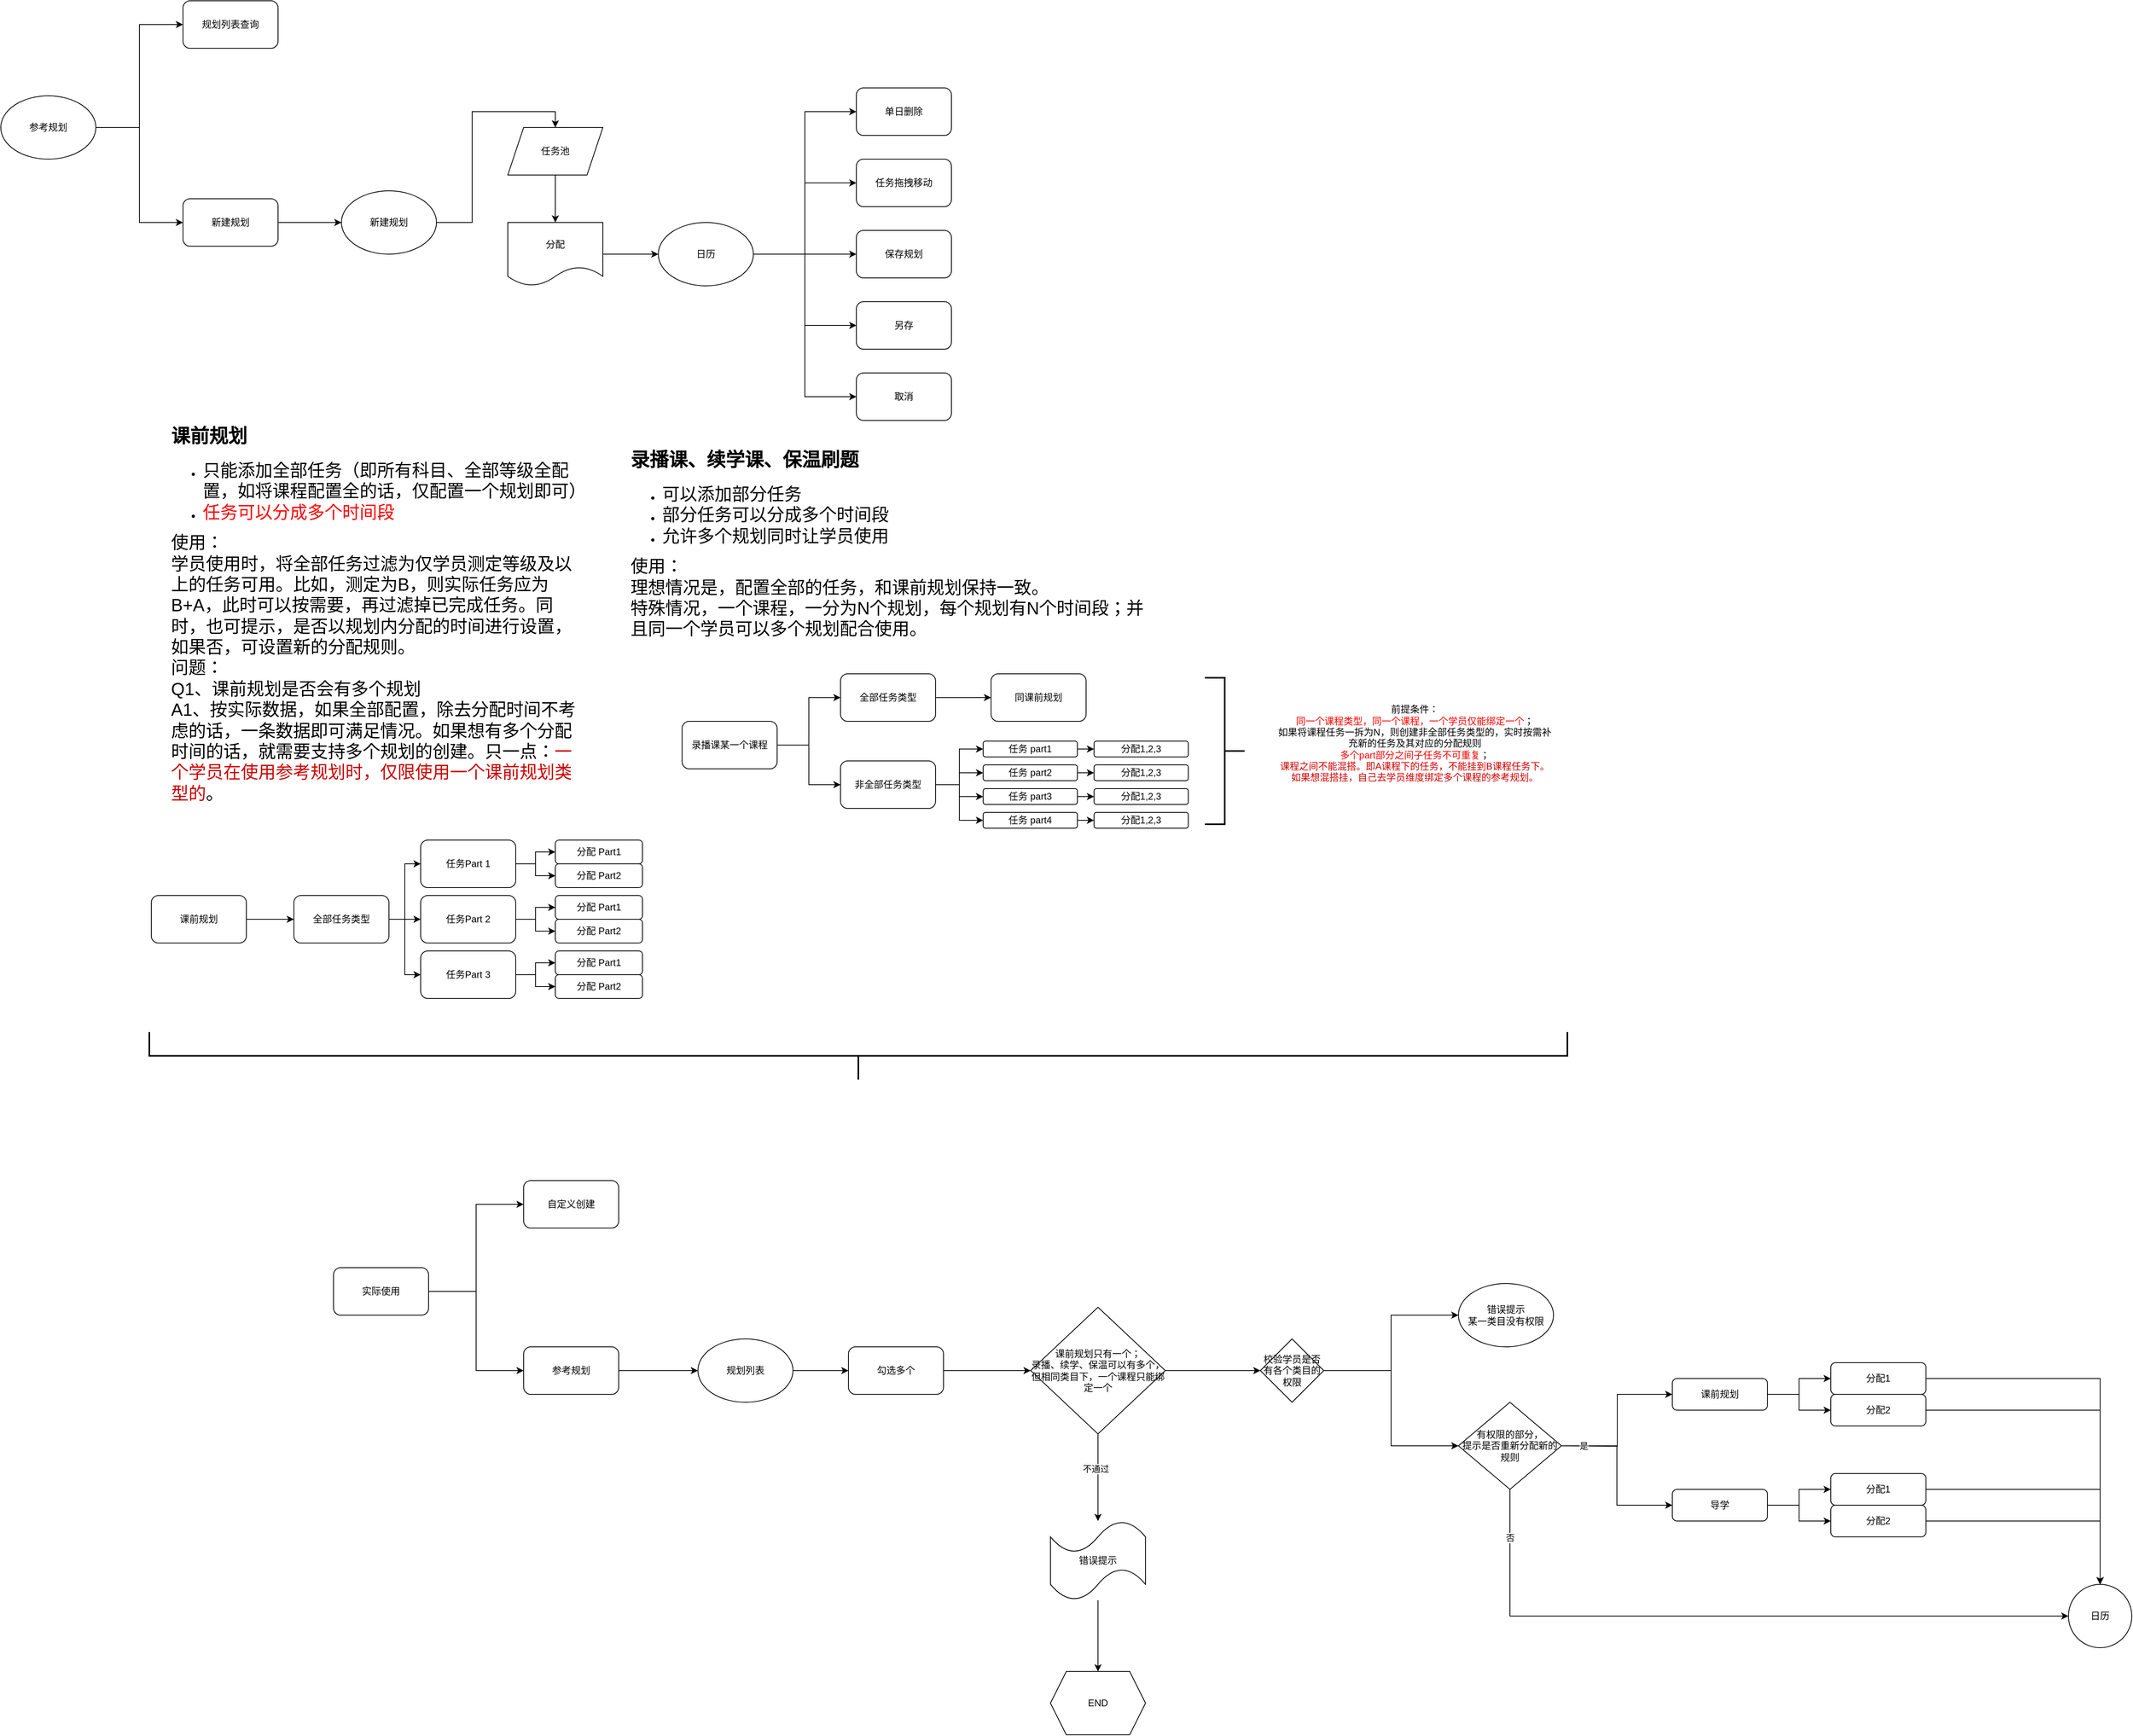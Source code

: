 <mxfile version="24.0.2" type="github">
  <diagram name="第 1 页" id="9BZdloZdPXbtKQPZ9AlU">
    <mxGraphModel dx="2193" dy="691" grid="1" gridSize="10" guides="1" tooltips="1" connect="1" arrows="1" fold="1" page="1" pageScale="1" pageWidth="827" pageHeight="1169" math="0" shadow="0">
      <root>
        <mxCell id="0" />
        <mxCell id="1" parent="0" />
        <mxCell id="iIJYMMnLSl6CzRDzTWIC-24" style="edgeStyle=orthogonalEdgeStyle;rounded=0;orthogonalLoop=1;jettySize=auto;html=1;exitX=1;exitY=0.5;exitDx=0;exitDy=0;entryX=0;entryY=0.5;entryDx=0;entryDy=0;" edge="1" parent="1" source="iIJYMMnLSl6CzRDzTWIC-2" target="iIJYMMnLSl6CzRDzTWIC-3">
          <mxGeometry relative="1" as="geometry" />
        </mxCell>
        <mxCell id="iIJYMMnLSl6CzRDzTWIC-25" style="edgeStyle=orthogonalEdgeStyle;rounded=0;orthogonalLoop=1;jettySize=auto;html=1;exitX=1;exitY=0.5;exitDx=0;exitDy=0;entryX=0;entryY=0.5;entryDx=0;entryDy=0;" edge="1" parent="1" source="iIJYMMnLSl6CzRDzTWIC-2" target="iIJYMMnLSl6CzRDzTWIC-4">
          <mxGeometry relative="1" as="geometry" />
        </mxCell>
        <mxCell id="iIJYMMnLSl6CzRDzTWIC-2" value="参考规划" style="ellipse;whiteSpace=wrap;html=1;" vertex="1" parent="1">
          <mxGeometry x="-100" y="530" width="120" height="80" as="geometry" />
        </mxCell>
        <mxCell id="iIJYMMnLSl6CzRDzTWIC-3" value="规划列表查询" style="rounded=1;whiteSpace=wrap;html=1;" vertex="1" parent="1">
          <mxGeometry x="130" y="410" width="120" height="60" as="geometry" />
        </mxCell>
        <mxCell id="iIJYMMnLSl6CzRDzTWIC-6" style="edgeStyle=orthogonalEdgeStyle;rounded=0;orthogonalLoop=1;jettySize=auto;html=1;exitX=1;exitY=0.5;exitDx=0;exitDy=0;" edge="1" parent="1" source="iIJYMMnLSl6CzRDzTWIC-4" target="iIJYMMnLSl6CzRDzTWIC-5">
          <mxGeometry relative="1" as="geometry" />
        </mxCell>
        <mxCell id="iIJYMMnLSl6CzRDzTWIC-4" value="新建规划" style="rounded=1;whiteSpace=wrap;html=1;" vertex="1" parent="1">
          <mxGeometry x="130" y="660" width="120" height="60" as="geometry" />
        </mxCell>
        <mxCell id="iIJYMMnLSl6CzRDzTWIC-10" style="edgeStyle=orthogonalEdgeStyle;rounded=0;orthogonalLoop=1;jettySize=auto;html=1;exitX=1;exitY=0.5;exitDx=0;exitDy=0;entryX=0.5;entryY=0;entryDx=0;entryDy=0;" edge="1" parent="1" source="iIJYMMnLSl6CzRDzTWIC-5" target="iIJYMMnLSl6CzRDzTWIC-8">
          <mxGeometry relative="1" as="geometry" />
        </mxCell>
        <mxCell id="iIJYMMnLSl6CzRDzTWIC-5" value="新建规划" style="ellipse;whiteSpace=wrap;html=1;" vertex="1" parent="1">
          <mxGeometry x="330" y="650" width="120" height="80" as="geometry" />
        </mxCell>
        <mxCell id="iIJYMMnLSl6CzRDzTWIC-11" style="edgeStyle=orthogonalEdgeStyle;rounded=0;orthogonalLoop=1;jettySize=auto;html=1;exitX=0.5;exitY=1;exitDx=0;exitDy=0;entryX=0.5;entryY=0;entryDx=0;entryDy=0;" edge="1" parent="1" source="iIJYMMnLSl6CzRDzTWIC-8" target="iIJYMMnLSl6CzRDzTWIC-9">
          <mxGeometry relative="1" as="geometry" />
        </mxCell>
        <mxCell id="iIJYMMnLSl6CzRDzTWIC-8" value="任务池" style="shape=parallelogram;perimeter=parallelogramPerimeter;whiteSpace=wrap;html=1;fixedSize=1;" vertex="1" parent="1">
          <mxGeometry x="540" y="570" width="120" height="60" as="geometry" />
        </mxCell>
        <mxCell id="iIJYMMnLSl6CzRDzTWIC-13" style="edgeStyle=orthogonalEdgeStyle;rounded=0;orthogonalLoop=1;jettySize=auto;html=1;exitX=1;exitY=0.5;exitDx=0;exitDy=0;entryX=0;entryY=0.5;entryDx=0;entryDy=0;" edge="1" parent="1" source="iIJYMMnLSl6CzRDzTWIC-9" target="iIJYMMnLSl6CzRDzTWIC-12">
          <mxGeometry relative="1" as="geometry" />
        </mxCell>
        <mxCell id="iIJYMMnLSl6CzRDzTWIC-9" value="分配" style="shape=document;whiteSpace=wrap;html=1;boundedLbl=1;" vertex="1" parent="1">
          <mxGeometry x="540" y="690" width="120" height="80" as="geometry" />
        </mxCell>
        <mxCell id="iIJYMMnLSl6CzRDzTWIC-16" style="edgeStyle=orthogonalEdgeStyle;rounded=0;orthogonalLoop=1;jettySize=auto;html=1;exitX=1;exitY=0.5;exitDx=0;exitDy=0;entryX=0;entryY=0.5;entryDx=0;entryDy=0;" edge="1" parent="1" source="iIJYMMnLSl6CzRDzTWIC-12" target="iIJYMMnLSl6CzRDzTWIC-14">
          <mxGeometry relative="1" as="geometry" />
        </mxCell>
        <mxCell id="iIJYMMnLSl6CzRDzTWIC-17" style="edgeStyle=orthogonalEdgeStyle;rounded=0;orthogonalLoop=1;jettySize=auto;html=1;exitX=1;exitY=0.5;exitDx=0;exitDy=0;entryX=0;entryY=0.5;entryDx=0;entryDy=0;" edge="1" parent="1" source="iIJYMMnLSl6CzRDzTWIC-12" target="iIJYMMnLSl6CzRDzTWIC-15">
          <mxGeometry relative="1" as="geometry" />
        </mxCell>
        <mxCell id="iIJYMMnLSl6CzRDzTWIC-21" style="edgeStyle=orthogonalEdgeStyle;rounded=0;orthogonalLoop=1;jettySize=auto;html=1;exitX=1;exitY=0.5;exitDx=0;exitDy=0;entryX=0;entryY=0.5;entryDx=0;entryDy=0;" edge="1" parent="1" source="iIJYMMnLSl6CzRDzTWIC-12" target="iIJYMMnLSl6CzRDzTWIC-18">
          <mxGeometry relative="1" as="geometry" />
        </mxCell>
        <mxCell id="iIJYMMnLSl6CzRDzTWIC-22" style="edgeStyle=orthogonalEdgeStyle;rounded=0;orthogonalLoop=1;jettySize=auto;html=1;exitX=1;exitY=0.5;exitDx=0;exitDy=0;entryX=0;entryY=0.5;entryDx=0;entryDy=0;" edge="1" parent="1" source="iIJYMMnLSl6CzRDzTWIC-12" target="iIJYMMnLSl6CzRDzTWIC-19">
          <mxGeometry relative="1" as="geometry" />
        </mxCell>
        <mxCell id="iIJYMMnLSl6CzRDzTWIC-23" style="edgeStyle=orthogonalEdgeStyle;rounded=0;orthogonalLoop=1;jettySize=auto;html=1;exitX=1;exitY=0.5;exitDx=0;exitDy=0;entryX=0;entryY=0.5;entryDx=0;entryDy=0;" edge="1" parent="1" source="iIJYMMnLSl6CzRDzTWIC-12" target="iIJYMMnLSl6CzRDzTWIC-20">
          <mxGeometry relative="1" as="geometry" />
        </mxCell>
        <mxCell id="iIJYMMnLSl6CzRDzTWIC-12" value="日历" style="ellipse;whiteSpace=wrap;html=1;" vertex="1" parent="1">
          <mxGeometry x="730" y="690" width="120" height="80" as="geometry" />
        </mxCell>
        <mxCell id="iIJYMMnLSl6CzRDzTWIC-14" value="单日删除" style="rounded=1;whiteSpace=wrap;html=1;" vertex="1" parent="1">
          <mxGeometry x="980" y="520" width="120" height="60" as="geometry" />
        </mxCell>
        <mxCell id="iIJYMMnLSl6CzRDzTWIC-15" value="任务拖拽移动" style="rounded=1;whiteSpace=wrap;html=1;" vertex="1" parent="1">
          <mxGeometry x="980" y="610" width="120" height="60" as="geometry" />
        </mxCell>
        <mxCell id="iIJYMMnLSl6CzRDzTWIC-18" value="保存规划" style="rounded=1;whiteSpace=wrap;html=1;" vertex="1" parent="1">
          <mxGeometry x="980" y="700" width="120" height="60" as="geometry" />
        </mxCell>
        <mxCell id="iIJYMMnLSl6CzRDzTWIC-19" value="另存" style="rounded=1;whiteSpace=wrap;html=1;" vertex="1" parent="1">
          <mxGeometry x="980" y="790" width="120" height="60" as="geometry" />
        </mxCell>
        <mxCell id="iIJYMMnLSl6CzRDzTWIC-20" value="取消" style="rounded=1;whiteSpace=wrap;html=1;" vertex="1" parent="1">
          <mxGeometry x="980" y="880" width="120" height="60" as="geometry" />
        </mxCell>
        <mxCell id="iIJYMMnLSl6CzRDzTWIC-28" value="&lt;h1&gt;课前规划&lt;/h1&gt;&lt;ul&gt;&lt;li&gt;&lt;span style=&quot;font-size: 22px; background-color: initial;&quot;&gt;只能添加全部任务（即所有科目、全部等级全配置，如将课程配置全的话，仅配置一个规划即可）&lt;/span&gt;&lt;/li&gt;&lt;li&gt;&lt;span style=&quot;font-size: 22px; background-color: initial;&quot;&gt;&lt;font color=&quot;#ff0000&quot;&gt;任务可以分成多个时间段&lt;/font&gt;&lt;/span&gt;&lt;/li&gt;&lt;/ul&gt;&lt;div&gt;&lt;span style=&quot;font-size: 22px;&quot;&gt;使用：&lt;/span&gt;&lt;/div&gt;&lt;div&gt;&lt;span style=&quot;font-size: 22px;&quot;&gt;学员使用时，将全部任务过滤为仅学员测定等级及以上的任务可用。比如，测定为B，则实际任务应为B+A，此时可以按需要，再过滤掉已完成任务。同时，也可提示，是否以规划内分配的时间进行设置，如果否，可设置新的分配规则。&lt;/span&gt;&lt;/div&gt;&lt;div&gt;&lt;span style=&quot;font-size: 22px;&quot;&gt;问题：&lt;/span&gt;&lt;/div&gt;&lt;div&gt;&lt;span style=&quot;font-size: 22px;&quot;&gt;Q1、课前规划是否会有多个规划&lt;/span&gt;&lt;/div&gt;&lt;div&gt;&lt;span style=&quot;font-size: 22px;&quot;&gt;A1、按实际数据，如果全部配置，除去分配时间不考虑的话，一条数据即可满足情况。如果想有多个分配时间的话，就需要支持多个规划的创建。只一点：&lt;font color=&quot;#cc0000&quot;&gt;一个学员在使用参考规划时，仅限使用一个课前规划类型的&lt;/font&gt;。&lt;/span&gt;&lt;/div&gt;&lt;div&gt;&lt;span style=&quot;font-size: 22px;&quot;&gt;&lt;span style=&quot;white-space: pre;&quot;&gt;&#x9;&lt;/span&gt;&lt;br&gt;&lt;/span&gt;&lt;/div&gt;" style="text;html=1;spacing=5;spacingTop=-20;whiteSpace=wrap;overflow=hidden;rounded=0;" vertex="1" parent="1">
          <mxGeometry x="110" y="940" width="530" height="510" as="geometry" />
        </mxCell>
        <mxCell id="iIJYMMnLSl6CzRDzTWIC-30" value="&lt;h1&gt;录播课、续学课、保温刷题&lt;/h1&gt;&lt;ul&gt;&lt;li&gt;&lt;span style=&quot;font-size: 22px;&quot;&gt;可以添加部分任务&lt;/span&gt;&lt;/li&gt;&lt;li&gt;&lt;span style=&quot;font-size: 22px;&quot;&gt;部分任务可以分成多个时间段&lt;/span&gt;&lt;/li&gt;&lt;li&gt;&lt;span style=&quot;font-size: 22px;&quot;&gt;允许多个规划同时让学员使用&lt;/span&gt;&lt;/li&gt;&lt;/ul&gt;&lt;div&gt;&lt;span style=&quot;font-size: 22px;&quot;&gt;使用：&lt;/span&gt;&lt;/div&gt;&lt;div&gt;&lt;span style=&quot;font-size: 22px;&quot;&gt;理想情况是，配置全部的任务，和课前规划保持一致。&lt;/span&gt;&lt;/div&gt;&lt;div&gt;&lt;span style=&quot;font-size: 22px;&quot;&gt;特殊情况，一个课程，一分为N个规划，每个规划有N个时间段；并且同一个学员可以多个规划配合使用。&lt;/span&gt;&lt;/div&gt;" style="text;html=1;spacing=5;spacingTop=-20;whiteSpace=wrap;overflow=hidden;rounded=0;" vertex="1" parent="1">
          <mxGeometry x="690" y="970" width="660" height="250" as="geometry" />
        </mxCell>
        <mxCell id="iIJYMMnLSl6CzRDzTWIC-33" style="edgeStyle=orthogonalEdgeStyle;rounded=0;orthogonalLoop=1;jettySize=auto;html=1;exitX=1;exitY=0.5;exitDx=0;exitDy=0;entryX=0;entryY=0.5;entryDx=0;entryDy=0;" edge="1" parent="1" source="iIJYMMnLSl6CzRDzTWIC-31" target="iIJYMMnLSl6CzRDzTWIC-32">
          <mxGeometry relative="1" as="geometry" />
        </mxCell>
        <mxCell id="iIJYMMnLSl6CzRDzTWIC-35" style="edgeStyle=orthogonalEdgeStyle;rounded=0;orthogonalLoop=1;jettySize=auto;html=1;exitX=1;exitY=0.5;exitDx=0;exitDy=0;entryX=0;entryY=0.5;entryDx=0;entryDy=0;" edge="1" parent="1" source="iIJYMMnLSl6CzRDzTWIC-31" target="iIJYMMnLSl6CzRDzTWIC-34">
          <mxGeometry relative="1" as="geometry" />
        </mxCell>
        <mxCell id="iIJYMMnLSl6CzRDzTWIC-31" value="录播课某一个课程" style="rounded=1;whiteSpace=wrap;html=1;" vertex="1" parent="1">
          <mxGeometry x="760" y="1320" width="120" height="60" as="geometry" />
        </mxCell>
        <mxCell id="iIJYMMnLSl6CzRDzTWIC-37" style="edgeStyle=orthogonalEdgeStyle;rounded=0;orthogonalLoop=1;jettySize=auto;html=1;exitX=1;exitY=0.5;exitDx=0;exitDy=0;" edge="1" parent="1" source="iIJYMMnLSl6CzRDzTWIC-32" target="iIJYMMnLSl6CzRDzTWIC-36">
          <mxGeometry relative="1" as="geometry" />
        </mxCell>
        <mxCell id="iIJYMMnLSl6CzRDzTWIC-32" value="全部任务类型" style="rounded=1;whiteSpace=wrap;html=1;" vertex="1" parent="1">
          <mxGeometry x="960" y="1260" width="120" height="60" as="geometry" />
        </mxCell>
        <mxCell id="iIJYMMnLSl6CzRDzTWIC-42" style="edgeStyle=orthogonalEdgeStyle;rounded=0;orthogonalLoop=1;jettySize=auto;html=1;exitX=1;exitY=0.5;exitDx=0;exitDy=0;entryX=0;entryY=0.5;entryDx=0;entryDy=0;" edge="1" parent="1" source="iIJYMMnLSl6CzRDzTWIC-34" target="iIJYMMnLSl6CzRDzTWIC-38">
          <mxGeometry relative="1" as="geometry" />
        </mxCell>
        <mxCell id="iIJYMMnLSl6CzRDzTWIC-43" style="edgeStyle=orthogonalEdgeStyle;rounded=0;orthogonalLoop=1;jettySize=auto;html=1;exitX=1;exitY=0.5;exitDx=0;exitDy=0;entryX=0;entryY=0.5;entryDx=0;entryDy=0;" edge="1" parent="1" source="iIJYMMnLSl6CzRDzTWIC-34" target="iIJYMMnLSl6CzRDzTWIC-39">
          <mxGeometry relative="1" as="geometry" />
        </mxCell>
        <mxCell id="iIJYMMnLSl6CzRDzTWIC-44" style="edgeStyle=orthogonalEdgeStyle;rounded=0;orthogonalLoop=1;jettySize=auto;html=1;exitX=1;exitY=0.5;exitDx=0;exitDy=0;entryX=0;entryY=0.5;entryDx=0;entryDy=0;" edge="1" parent="1" source="iIJYMMnLSl6CzRDzTWIC-34" target="iIJYMMnLSl6CzRDzTWIC-40">
          <mxGeometry relative="1" as="geometry" />
        </mxCell>
        <mxCell id="iIJYMMnLSl6CzRDzTWIC-45" style="edgeStyle=orthogonalEdgeStyle;rounded=0;orthogonalLoop=1;jettySize=auto;html=1;exitX=1;exitY=0.5;exitDx=0;exitDy=0;entryX=0;entryY=0.5;entryDx=0;entryDy=0;" edge="1" parent="1" source="iIJYMMnLSl6CzRDzTWIC-34" target="iIJYMMnLSl6CzRDzTWIC-41">
          <mxGeometry relative="1" as="geometry" />
        </mxCell>
        <mxCell id="iIJYMMnLSl6CzRDzTWIC-34" value="非全部任务类型" style="rounded=1;whiteSpace=wrap;html=1;" vertex="1" parent="1">
          <mxGeometry x="960" y="1370" width="120" height="60" as="geometry" />
        </mxCell>
        <mxCell id="iIJYMMnLSl6CzRDzTWIC-36" value="同课前规划" style="rounded=1;whiteSpace=wrap;html=1;" vertex="1" parent="1">
          <mxGeometry x="1150" y="1260" width="120" height="60" as="geometry" />
        </mxCell>
        <mxCell id="iIJYMMnLSl6CzRDzTWIC-81" style="edgeStyle=orthogonalEdgeStyle;rounded=0;orthogonalLoop=1;jettySize=auto;html=1;exitX=1;exitY=0.5;exitDx=0;exitDy=0;entryX=0;entryY=0.5;entryDx=0;entryDy=0;" edge="1" parent="1" source="iIJYMMnLSl6CzRDzTWIC-38" target="iIJYMMnLSl6CzRDzTWIC-77">
          <mxGeometry relative="1" as="geometry" />
        </mxCell>
        <mxCell id="iIJYMMnLSl6CzRDzTWIC-38" value="任务 part1" style="rounded=1;whiteSpace=wrap;html=1;" vertex="1" parent="1">
          <mxGeometry x="1140" y="1345" width="119" height="20" as="geometry" />
        </mxCell>
        <mxCell id="iIJYMMnLSl6CzRDzTWIC-82" style="edgeStyle=orthogonalEdgeStyle;rounded=0;orthogonalLoop=1;jettySize=auto;html=1;exitX=1;exitY=0.5;exitDx=0;exitDy=0;entryX=0;entryY=0.5;entryDx=0;entryDy=0;" edge="1" parent="1" source="iIJYMMnLSl6CzRDzTWIC-39" target="iIJYMMnLSl6CzRDzTWIC-78">
          <mxGeometry relative="1" as="geometry" />
        </mxCell>
        <mxCell id="iIJYMMnLSl6CzRDzTWIC-39" value="任务 part2" style="rounded=1;whiteSpace=wrap;html=1;" vertex="1" parent="1">
          <mxGeometry x="1140" y="1375" width="119" height="20" as="geometry" />
        </mxCell>
        <mxCell id="iIJYMMnLSl6CzRDzTWIC-83" style="edgeStyle=orthogonalEdgeStyle;rounded=0;orthogonalLoop=1;jettySize=auto;html=1;exitX=1;exitY=0.5;exitDx=0;exitDy=0;entryX=0;entryY=0.5;entryDx=0;entryDy=0;" edge="1" parent="1" source="iIJYMMnLSl6CzRDzTWIC-40" target="iIJYMMnLSl6CzRDzTWIC-79">
          <mxGeometry relative="1" as="geometry" />
        </mxCell>
        <mxCell id="iIJYMMnLSl6CzRDzTWIC-40" value="任务 part3" style="rounded=1;whiteSpace=wrap;html=1;" vertex="1" parent="1">
          <mxGeometry x="1140" y="1405" width="119" height="20" as="geometry" />
        </mxCell>
        <mxCell id="iIJYMMnLSl6CzRDzTWIC-84" style="edgeStyle=orthogonalEdgeStyle;rounded=0;orthogonalLoop=1;jettySize=auto;html=1;exitX=1;exitY=0.5;exitDx=0;exitDy=0;entryX=0;entryY=0.5;entryDx=0;entryDy=0;" edge="1" parent="1" source="iIJYMMnLSl6CzRDzTWIC-41" target="iIJYMMnLSl6CzRDzTWIC-80">
          <mxGeometry relative="1" as="geometry" />
        </mxCell>
        <mxCell id="iIJYMMnLSl6CzRDzTWIC-41" value="任务 part4" style="rounded=1;whiteSpace=wrap;html=1;" vertex="1" parent="1">
          <mxGeometry x="1140" y="1435" width="119" height="20" as="geometry" />
        </mxCell>
        <mxCell id="iIJYMMnLSl6CzRDzTWIC-46" value="" style="strokeWidth=2;html=1;shape=mxgraph.flowchart.annotation_2;align=left;labelPosition=right;pointerEvents=1;rotation=-180;" vertex="1" parent="1">
          <mxGeometry x="1420" y="1265" width="50" height="185" as="geometry" />
        </mxCell>
        <mxCell id="iIJYMMnLSl6CzRDzTWIC-47" value="前提条件：&lt;div&gt;&lt;font color=&quot;#ff0000&quot;&gt;同一个课程类型，同一个课程，一个学员仅能绑定一个&lt;/font&gt;；&lt;/div&gt;&lt;div&gt;如果将课程任务一拆为N，则创建非全部任务类型的，实时按需补充新的任务及其对应的分配规则&lt;/div&gt;&lt;div&gt;&lt;font color=&quot;#ff0000&quot;&gt;多个part部分之间子任务不可重复&lt;/font&gt;；&lt;/div&gt;&lt;div&gt;&lt;font color=&quot;#cc0000&quot;&gt;课程之间不能混搭。即A课程下的任务，不能挂到B课程任务下。如果想混搭挂，自己去学员维度绑定多个课程的参考规划。&lt;/font&gt;&lt;/div&gt;" style="text;html=1;align=center;verticalAlign=middle;whiteSpace=wrap;rounded=0;" vertex="1" parent="1">
          <mxGeometry x="1510" y="1290" width="350" height="115" as="geometry" />
        </mxCell>
        <mxCell id="iIJYMMnLSl6CzRDzTWIC-52" style="edgeStyle=orthogonalEdgeStyle;rounded=0;orthogonalLoop=1;jettySize=auto;html=1;exitX=1;exitY=0.5;exitDx=0;exitDy=0;entryX=0;entryY=0.5;entryDx=0;entryDy=0;" edge="1" parent="1" source="iIJYMMnLSl6CzRDzTWIC-48" target="iIJYMMnLSl6CzRDzTWIC-49">
          <mxGeometry relative="1" as="geometry" />
        </mxCell>
        <mxCell id="iIJYMMnLSl6CzRDzTWIC-48" value="课前规划" style="rounded=1;whiteSpace=wrap;html=1;" vertex="1" parent="1">
          <mxGeometry x="90" y="1540" width="120" height="60" as="geometry" />
        </mxCell>
        <mxCell id="iIJYMMnLSl6CzRDzTWIC-57" style="edgeStyle=orthogonalEdgeStyle;rounded=0;orthogonalLoop=1;jettySize=auto;html=1;exitX=1;exitY=0.5;exitDx=0;exitDy=0;entryX=0;entryY=0.5;entryDx=0;entryDy=0;" edge="1" parent="1" source="iIJYMMnLSl6CzRDzTWIC-49" target="iIJYMMnLSl6CzRDzTWIC-54">
          <mxGeometry relative="1" as="geometry" />
        </mxCell>
        <mxCell id="iIJYMMnLSl6CzRDzTWIC-58" style="edgeStyle=orthogonalEdgeStyle;rounded=0;orthogonalLoop=1;jettySize=auto;html=1;exitX=1;exitY=0.5;exitDx=0;exitDy=0;entryX=0;entryY=0.5;entryDx=0;entryDy=0;" edge="1" parent="1" source="iIJYMMnLSl6CzRDzTWIC-49" target="iIJYMMnLSl6CzRDzTWIC-55">
          <mxGeometry relative="1" as="geometry" />
        </mxCell>
        <mxCell id="iIJYMMnLSl6CzRDzTWIC-60" style="edgeStyle=orthogonalEdgeStyle;rounded=0;orthogonalLoop=1;jettySize=auto;html=1;exitX=1;exitY=0.5;exitDx=0;exitDy=0;entryX=0;entryY=0.5;entryDx=0;entryDy=0;" edge="1" parent="1" source="iIJYMMnLSl6CzRDzTWIC-49" target="iIJYMMnLSl6CzRDzTWIC-56">
          <mxGeometry relative="1" as="geometry" />
        </mxCell>
        <mxCell id="iIJYMMnLSl6CzRDzTWIC-49" value="全部任务类型" style="rounded=1;whiteSpace=wrap;html=1;" vertex="1" parent="1">
          <mxGeometry x="270" y="1540" width="120" height="60" as="geometry" />
        </mxCell>
        <mxCell id="iIJYMMnLSl6CzRDzTWIC-64" style="edgeStyle=orthogonalEdgeStyle;rounded=0;orthogonalLoop=1;jettySize=auto;html=1;exitX=1;exitY=0.5;exitDx=0;exitDy=0;entryX=0;entryY=0.5;entryDx=0;entryDy=0;" edge="1" parent="1" source="iIJYMMnLSl6CzRDzTWIC-54" target="iIJYMMnLSl6CzRDzTWIC-61">
          <mxGeometry relative="1" as="geometry" />
        </mxCell>
        <mxCell id="iIJYMMnLSl6CzRDzTWIC-65" style="edgeStyle=orthogonalEdgeStyle;rounded=0;orthogonalLoop=1;jettySize=auto;html=1;exitX=1;exitY=0.5;exitDx=0;exitDy=0;entryX=0;entryY=0.5;entryDx=0;entryDy=0;" edge="1" parent="1" source="iIJYMMnLSl6CzRDzTWIC-54" target="iIJYMMnLSl6CzRDzTWIC-62">
          <mxGeometry relative="1" as="geometry" />
        </mxCell>
        <mxCell id="iIJYMMnLSl6CzRDzTWIC-54" value="任务Part 1" style="rounded=1;whiteSpace=wrap;html=1;" vertex="1" parent="1">
          <mxGeometry x="430" y="1470" width="120" height="60" as="geometry" />
        </mxCell>
        <mxCell id="iIJYMMnLSl6CzRDzTWIC-72" style="edgeStyle=orthogonalEdgeStyle;rounded=0;orthogonalLoop=1;jettySize=auto;html=1;exitX=1;exitY=0.5;exitDx=0;exitDy=0;entryX=0;entryY=0.5;entryDx=0;entryDy=0;" edge="1" parent="1" source="iIJYMMnLSl6CzRDzTWIC-55" target="iIJYMMnLSl6CzRDzTWIC-68">
          <mxGeometry relative="1" as="geometry" />
        </mxCell>
        <mxCell id="iIJYMMnLSl6CzRDzTWIC-73" style="edgeStyle=orthogonalEdgeStyle;rounded=0;orthogonalLoop=1;jettySize=auto;html=1;exitX=1;exitY=0.5;exitDx=0;exitDy=0;entryX=0;entryY=0.5;entryDx=0;entryDy=0;" edge="1" parent="1" source="iIJYMMnLSl6CzRDzTWIC-55" target="iIJYMMnLSl6CzRDzTWIC-69">
          <mxGeometry relative="1" as="geometry" />
        </mxCell>
        <mxCell id="iIJYMMnLSl6CzRDzTWIC-55" value="任务&lt;span style=&quot;color: rgba(0, 0, 0, 0); font-family: monospace; font-size: 0px; text-align: start; white-space: nowrap;&quot;&gt;%3CmxGraphModel%3E%3Croot%3E%3CmxCell%20id%3D%220%22%2F%3E%3CmxCell%20id%3D%221%22%20parent%3D%220%22%2F%3E%3CmxCell%20id%3D%222%22%20value%3D%22%E4%BB%BB%E5%8A%A1Part%201%22%20style%3D%22rounded%3D1%3BwhiteSpace%3Dwrap%3Bhtml%3D1%3B%22%20vertex%3D%221%22%20parent%3D%221%22%3E%3CmxGeometry%20x%3D%22430%22%20y%3D%221480%22%20width%3D%22120%22%20height%3D%2260%22%20as%3D%22geometry%22%2F%3E%3C%2FmxCell%3E%3C%2Froot%3E%3C%2FmxGraphModel%3E&lt;/span&gt;&lt;span style=&quot;color: rgba(0, 0, 0, 0); font-family: monospace; font-size: 0px; text-align: start; white-space: nowrap;&quot;&gt;%3CmxGraphModel%3E%3Croot%3E%3CmxCell%20id%3D%220%22%2F%3E%3CmxCell%20id%3D%221%22%20parent%3D%220%22%2F%3E%3CmxCell%20id%3D%222%22%20value%3D%22%E4%BB%BB%E5%8A%A1Part%201%22%20style%3D%22rounded%3D1%3BwhiteSpace%3Dwrap%3Bhtml%3D1%3B%22%20vertex%3D%221%22%20parent%3D%221%22%3E%3CmxGeometry%20x%3D%22430%22%20y%3D%221480%22%20width%3D%22120%22%20height%3D%2260%22%20as%3D%22geometry%22%2F%3E%3C%2FmxCell%3E%3C%2Froot%3E%3C%2FmxGraphModel%3E&lt;/span&gt;Part 2" style="rounded=1;whiteSpace=wrap;html=1;" vertex="1" parent="1">
          <mxGeometry x="430" y="1540" width="120" height="60" as="geometry" />
        </mxCell>
        <mxCell id="iIJYMMnLSl6CzRDzTWIC-75" style="edgeStyle=orthogonalEdgeStyle;rounded=0;orthogonalLoop=1;jettySize=auto;html=1;exitX=1;exitY=0.5;exitDx=0;exitDy=0;" edge="1" parent="1" source="iIJYMMnLSl6CzRDzTWIC-56" target="iIJYMMnLSl6CzRDzTWIC-70">
          <mxGeometry relative="1" as="geometry" />
        </mxCell>
        <mxCell id="iIJYMMnLSl6CzRDzTWIC-76" style="edgeStyle=orthogonalEdgeStyle;rounded=0;orthogonalLoop=1;jettySize=auto;html=1;exitX=1;exitY=0.5;exitDx=0;exitDy=0;" edge="1" parent="1" source="iIJYMMnLSl6CzRDzTWIC-56" target="iIJYMMnLSl6CzRDzTWIC-71">
          <mxGeometry relative="1" as="geometry" />
        </mxCell>
        <mxCell id="iIJYMMnLSl6CzRDzTWIC-56" value="任务&lt;span style=&quot;color: rgba(0, 0, 0, 0); font-family: monospace; font-size: 0px; text-align: start; white-space: nowrap;&quot;&gt;%3CmxGraphModel%3E%3Croot%3E%3CmxCell%20id%3D%220%22%2F%3E%3CmxCell%20id%3D%221%22%20parent%3D%220%22%2F%3E%3CmxCell%20id%3D%222%22%20value%3D%22%E4%BB%BB%E5%8A%A1Part%201%22%20style%3D%22rounded%3D1%3BwhiteSpace%3Dwrap%3Bhtml%3D1%3B%22%20vertex%3D%221%22%20parent%3D%221%22%3E%3CmxGeometry%20x%3D%22430%22%20y%3D%221480%22%20width%3D%22120%22%20height%3D%2260%22%20as%3D%22geometry%22%2F%3E%3C%2FmxCell%3E%3C%2Froot%3E%3C%2FmxGraphModel%3E&lt;/span&gt;&lt;span style=&quot;color: rgba(0, 0, 0, 0); font-family: monospace; font-size: 0px; text-align: start; white-space: nowrap;&quot;&gt;%3CmxGraphModel%3E%3Croot%3E%3CmxCell%20id%3D%220%22%2F%3E%3CmxCell%20id%3D%221%22%20parent%3D%220%22%2F%3E%3CmxCell%20id%3D%222%22%20value%3D%22%E4%BB%BB%E5%8A%A1Part%201%22%20style%3D%22rounded%3D1%3BwhiteSpace%3Dwrap%3Bhtml%3D1%3B%22%20vertex%3D%221%22%20parent%3D%221%22%3E%3CmxGeometry%20x%3D%22430%22%20y%3D%221480%22%20width%3D%22120%22%20height%3D%2260%22%20as%3D%22geometry%22%2F%3E%3C%2FmxCell%3E%3C%2Froot%3E%3C%2FmxGraphModel%3E&lt;/span&gt;Part 3" style="rounded=1;whiteSpace=wrap;html=1;" vertex="1" parent="1">
          <mxGeometry x="430" y="1610" width="120" height="60" as="geometry" />
        </mxCell>
        <mxCell id="iIJYMMnLSl6CzRDzTWIC-61" value="分配 Part1" style="rounded=1;whiteSpace=wrap;html=1;" vertex="1" parent="1">
          <mxGeometry x="600" y="1470" width="110" height="30" as="geometry" />
        </mxCell>
        <mxCell id="iIJYMMnLSl6CzRDzTWIC-62" value="分配 Part2" style="rounded=1;whiteSpace=wrap;html=1;" vertex="1" parent="1">
          <mxGeometry x="600" y="1500" width="110" height="30" as="geometry" />
        </mxCell>
        <mxCell id="iIJYMMnLSl6CzRDzTWIC-68" value="分配 Part1" style="rounded=1;whiteSpace=wrap;html=1;" vertex="1" parent="1">
          <mxGeometry x="600" y="1540" width="110" height="30" as="geometry" />
        </mxCell>
        <mxCell id="iIJYMMnLSl6CzRDzTWIC-69" value="分配 Part2" style="rounded=1;whiteSpace=wrap;html=1;" vertex="1" parent="1">
          <mxGeometry x="600" y="1570" width="110" height="30" as="geometry" />
        </mxCell>
        <mxCell id="iIJYMMnLSl6CzRDzTWIC-70" value="分配 Part1" style="rounded=1;whiteSpace=wrap;html=1;" vertex="1" parent="1">
          <mxGeometry x="600" y="1610" width="110" height="30" as="geometry" />
        </mxCell>
        <mxCell id="iIJYMMnLSl6CzRDzTWIC-71" value="分配 Part2" style="rounded=1;whiteSpace=wrap;html=1;" vertex="1" parent="1">
          <mxGeometry x="600" y="1640" width="110" height="30" as="geometry" />
        </mxCell>
        <mxCell id="iIJYMMnLSl6CzRDzTWIC-77" value="分配1,2,3" style="rounded=1;whiteSpace=wrap;html=1;" vertex="1" parent="1">
          <mxGeometry x="1280" y="1345" width="119" height="20" as="geometry" />
        </mxCell>
        <mxCell id="iIJYMMnLSl6CzRDzTWIC-78" value="分配1,2,3" style="rounded=1;whiteSpace=wrap;html=1;" vertex="1" parent="1">
          <mxGeometry x="1280" y="1375" width="119" height="20" as="geometry" />
        </mxCell>
        <mxCell id="iIJYMMnLSl6CzRDzTWIC-79" value="分配1,2,3" style="rounded=1;whiteSpace=wrap;html=1;" vertex="1" parent="1">
          <mxGeometry x="1280" y="1405" width="119" height="20" as="geometry" />
        </mxCell>
        <mxCell id="iIJYMMnLSl6CzRDzTWIC-80" value="分配1,2,3" style="rounded=1;whiteSpace=wrap;html=1;" vertex="1" parent="1">
          <mxGeometry x="1280" y="1435" width="119" height="20" as="geometry" />
        </mxCell>
        <mxCell id="iIJYMMnLSl6CzRDzTWIC-85" value="" style="strokeWidth=2;html=1;shape=mxgraph.flowchart.annotation_2;align=left;labelPosition=right;pointerEvents=1;rotation=-90;" vertex="1" parent="1">
          <mxGeometry x="952.5" y="847.5" width="60" height="1790" as="geometry" />
        </mxCell>
        <mxCell id="iIJYMMnLSl6CzRDzTWIC-91" style="edgeStyle=orthogonalEdgeStyle;rounded=0;orthogonalLoop=1;jettySize=auto;html=1;exitX=1;exitY=0.5;exitDx=0;exitDy=0;entryX=0;entryY=0.5;entryDx=0;entryDy=0;" edge="1" parent="1" source="iIJYMMnLSl6CzRDzTWIC-88" target="iIJYMMnLSl6CzRDzTWIC-90">
          <mxGeometry relative="1" as="geometry" />
        </mxCell>
        <mxCell id="iIJYMMnLSl6CzRDzTWIC-93" style="edgeStyle=orthogonalEdgeStyle;rounded=0;orthogonalLoop=1;jettySize=auto;html=1;exitX=1;exitY=0.5;exitDx=0;exitDy=0;entryX=0;entryY=0.5;entryDx=0;entryDy=0;" edge="1" parent="1" source="iIJYMMnLSl6CzRDzTWIC-88" target="iIJYMMnLSl6CzRDzTWIC-92">
          <mxGeometry relative="1" as="geometry" />
        </mxCell>
        <mxCell id="iIJYMMnLSl6CzRDzTWIC-88" value="实际使用" style="rounded=1;whiteSpace=wrap;html=1;" vertex="1" parent="1">
          <mxGeometry x="320" y="2010" width="120" height="60" as="geometry" />
        </mxCell>
        <mxCell id="iIJYMMnLSl6CzRDzTWIC-90" value="自定义创建" style="rounded=1;whiteSpace=wrap;html=1;" vertex="1" parent="1">
          <mxGeometry x="560" y="1900" width="120" height="60" as="geometry" />
        </mxCell>
        <mxCell id="iIJYMMnLSl6CzRDzTWIC-96" value="" style="edgeStyle=orthogonalEdgeStyle;rounded=0;orthogonalLoop=1;jettySize=auto;html=1;" edge="1" parent="1" source="iIJYMMnLSl6CzRDzTWIC-92" target="iIJYMMnLSl6CzRDzTWIC-95">
          <mxGeometry relative="1" as="geometry" />
        </mxCell>
        <mxCell id="iIJYMMnLSl6CzRDzTWIC-92" value="参考规划" style="rounded=1;whiteSpace=wrap;html=1;" vertex="1" parent="1">
          <mxGeometry x="560" y="2110" width="120" height="60" as="geometry" />
        </mxCell>
        <mxCell id="iIJYMMnLSl6CzRDzTWIC-99" style="edgeStyle=orthogonalEdgeStyle;rounded=0;orthogonalLoop=1;jettySize=auto;html=1;exitX=1;exitY=0.5;exitDx=0;exitDy=0;" edge="1" parent="1" source="iIJYMMnLSl6CzRDzTWIC-95" target="iIJYMMnLSl6CzRDzTWIC-98">
          <mxGeometry relative="1" as="geometry" />
        </mxCell>
        <mxCell id="iIJYMMnLSl6CzRDzTWIC-95" value="规划列表" style="ellipse;whiteSpace=wrap;html=1;" vertex="1" parent="1">
          <mxGeometry x="780" y="2100" width="120" height="80" as="geometry" />
        </mxCell>
        <mxCell id="iIJYMMnLSl6CzRDzTWIC-101" style="edgeStyle=orthogonalEdgeStyle;rounded=0;orthogonalLoop=1;jettySize=auto;html=1;exitX=1;exitY=0.5;exitDx=0;exitDy=0;entryX=0;entryY=0.5;entryDx=0;entryDy=0;" edge="1" parent="1" source="iIJYMMnLSl6CzRDzTWIC-98" target="iIJYMMnLSl6CzRDzTWIC-100">
          <mxGeometry relative="1" as="geometry" />
        </mxCell>
        <mxCell id="iIJYMMnLSl6CzRDzTWIC-98" value="勾选多个" style="rounded=1;whiteSpace=wrap;html=1;" vertex="1" parent="1">
          <mxGeometry x="970" y="2110" width="120" height="60" as="geometry" />
        </mxCell>
        <mxCell id="iIJYMMnLSl6CzRDzTWIC-103" value="" style="edgeStyle=orthogonalEdgeStyle;rounded=0;orthogonalLoop=1;jettySize=auto;html=1;" edge="1" parent="1" source="iIJYMMnLSl6CzRDzTWIC-100" target="iIJYMMnLSl6CzRDzTWIC-102">
          <mxGeometry relative="1" as="geometry" />
        </mxCell>
        <mxCell id="iIJYMMnLSl6CzRDzTWIC-104" value="不通过" style="edgeLabel;html=1;align=center;verticalAlign=middle;resizable=0;points=[];" vertex="1" connectable="0" parent="iIJYMMnLSl6CzRDzTWIC-103">
          <mxGeometry x="-0.213" y="-3" relative="1" as="geometry">
            <mxPoint as="offset" />
          </mxGeometry>
        </mxCell>
        <mxCell id="iIJYMMnLSl6CzRDzTWIC-109" style="edgeStyle=orthogonalEdgeStyle;rounded=0;orthogonalLoop=1;jettySize=auto;html=1;exitX=1;exitY=0.5;exitDx=0;exitDy=0;entryX=0;entryY=0.5;entryDx=0;entryDy=0;" edge="1" parent="1" source="iIJYMMnLSl6CzRDzTWIC-100" target="iIJYMMnLSl6CzRDzTWIC-108">
          <mxGeometry relative="1" as="geometry" />
        </mxCell>
        <mxCell id="iIJYMMnLSl6CzRDzTWIC-100" value="课前规划只有一个；&lt;div&gt;录播、续学、保温可以有多个，但相同类目下，一个课程只能绑定一个&lt;/div&gt;" style="rhombus;whiteSpace=wrap;html=1;" vertex="1" parent="1">
          <mxGeometry x="1200" y="2060" width="170" height="160" as="geometry" />
        </mxCell>
        <mxCell id="iIJYMMnLSl6CzRDzTWIC-113" value="" style="edgeStyle=orthogonalEdgeStyle;rounded=0;orthogonalLoop=1;jettySize=auto;html=1;" edge="1" parent="1" source="iIJYMMnLSl6CzRDzTWIC-102" target="iIJYMMnLSl6CzRDzTWIC-112">
          <mxGeometry relative="1" as="geometry" />
        </mxCell>
        <mxCell id="iIJYMMnLSl6CzRDzTWIC-102" value="错误提示" style="shape=tape;whiteSpace=wrap;html=1;" vertex="1" parent="1">
          <mxGeometry x="1225" y="2330" width="120" height="100" as="geometry" />
        </mxCell>
        <mxCell id="iIJYMMnLSl6CzRDzTWIC-118" style="edgeStyle=orthogonalEdgeStyle;rounded=0;orthogonalLoop=1;jettySize=auto;html=1;exitX=1;exitY=0.5;exitDx=0;exitDy=0;entryX=0;entryY=0.5;entryDx=0;entryDy=0;" edge="1" parent="1" source="iIJYMMnLSl6CzRDzTWIC-108" target="iIJYMMnLSl6CzRDzTWIC-117">
          <mxGeometry relative="1" as="geometry" />
        </mxCell>
        <mxCell id="iIJYMMnLSl6CzRDzTWIC-122" style="edgeStyle=orthogonalEdgeStyle;rounded=0;orthogonalLoop=1;jettySize=auto;html=1;exitX=1;exitY=0.5;exitDx=0;exitDy=0;entryX=0;entryY=0.5;entryDx=0;entryDy=0;" edge="1" parent="1" source="iIJYMMnLSl6CzRDzTWIC-108" target="iIJYMMnLSl6CzRDzTWIC-121">
          <mxGeometry relative="1" as="geometry" />
        </mxCell>
        <mxCell id="iIJYMMnLSl6CzRDzTWIC-108" value="校验学员是否有各个类目的权限" style="rhombus;whiteSpace=wrap;html=1;" vertex="1" parent="1">
          <mxGeometry x="1490" y="2100" width="80" height="80" as="geometry" />
        </mxCell>
        <mxCell id="iIJYMMnLSl6CzRDzTWIC-112" value="END" style="shape=hexagon;perimeter=hexagonPerimeter2;whiteSpace=wrap;html=1;fixedSize=1;" vertex="1" parent="1">
          <mxGeometry x="1225" y="2520" width="120" height="80" as="geometry" />
        </mxCell>
        <mxCell id="iIJYMMnLSl6CzRDzTWIC-117" value="错误提示&lt;br&gt;某一类目没有权限" style="ellipse;whiteSpace=wrap;html=1;" vertex="1" parent="1">
          <mxGeometry x="1740" y="2030" width="120" height="80" as="geometry" />
        </mxCell>
        <mxCell id="iIJYMMnLSl6CzRDzTWIC-125" style="edgeStyle=orthogonalEdgeStyle;rounded=0;orthogonalLoop=1;jettySize=auto;html=1;entryX=0;entryY=0.5;entryDx=0;entryDy=0;" edge="1" parent="1" target="iIJYMMnLSl6CzRDzTWIC-123">
          <mxGeometry relative="1" as="geometry">
            <mxPoint x="1870" y="2235" as="sourcePoint" />
          </mxGeometry>
        </mxCell>
        <mxCell id="iIJYMMnLSl6CzRDzTWIC-126" style="edgeStyle=orthogonalEdgeStyle;rounded=0;orthogonalLoop=1;jettySize=auto;html=1;entryX=0;entryY=0.5;entryDx=0;entryDy=0;" edge="1" parent="1" source="iIJYMMnLSl6CzRDzTWIC-121" target="iIJYMMnLSl6CzRDzTWIC-124">
          <mxGeometry relative="1" as="geometry">
            <mxPoint x="2010.0" y="2235" as="sourcePoint" />
          </mxGeometry>
        </mxCell>
        <mxCell id="iIJYMMnLSl6CzRDzTWIC-136" value="是" style="edgeLabel;html=1;align=center;verticalAlign=middle;resizable=0;points=[];" vertex="1" connectable="0" parent="iIJYMMnLSl6CzRDzTWIC-126">
          <mxGeometry x="-0.745" relative="1" as="geometry">
            <mxPoint as="offset" />
          </mxGeometry>
        </mxCell>
        <mxCell id="iIJYMMnLSl6CzRDzTWIC-145" style="edgeStyle=orthogonalEdgeStyle;rounded=0;orthogonalLoop=1;jettySize=auto;html=1;exitX=0.5;exitY=1;exitDx=0;exitDy=0;entryX=0;entryY=0.5;entryDx=0;entryDy=0;" edge="1" parent="1" source="iIJYMMnLSl6CzRDzTWIC-121" target="iIJYMMnLSl6CzRDzTWIC-137">
          <mxGeometry relative="1" as="geometry" />
        </mxCell>
        <mxCell id="iIJYMMnLSl6CzRDzTWIC-146" value="否" style="edgeLabel;html=1;align=center;verticalAlign=middle;resizable=0;points=[];" vertex="1" connectable="0" parent="iIJYMMnLSl6CzRDzTWIC-145">
          <mxGeometry x="-0.859" relative="1" as="geometry">
            <mxPoint as="offset" />
          </mxGeometry>
        </mxCell>
        <mxCell id="iIJYMMnLSl6CzRDzTWIC-121" value="有权限的部分，&lt;div&gt;提示是否重新分配新的规则&lt;/div&gt;" style="rhombus;whiteSpace=wrap;html=1;" vertex="1" parent="1">
          <mxGeometry x="1740" y="2180" width="130" height="110" as="geometry" />
        </mxCell>
        <mxCell id="iIJYMMnLSl6CzRDzTWIC-128" value="" style="edgeStyle=orthogonalEdgeStyle;rounded=0;orthogonalLoop=1;jettySize=auto;html=1;" edge="1" parent="1" source="iIJYMMnLSl6CzRDzTWIC-123" target="iIJYMMnLSl6CzRDzTWIC-127">
          <mxGeometry relative="1" as="geometry" />
        </mxCell>
        <mxCell id="iIJYMMnLSl6CzRDzTWIC-130" style="edgeStyle=orthogonalEdgeStyle;rounded=0;orthogonalLoop=1;jettySize=auto;html=1;exitX=1;exitY=0.5;exitDx=0;exitDy=0;entryX=0;entryY=0.5;entryDx=0;entryDy=0;" edge="1" parent="1" source="iIJYMMnLSl6CzRDzTWIC-123" target="iIJYMMnLSl6CzRDzTWIC-129">
          <mxGeometry relative="1" as="geometry" />
        </mxCell>
        <mxCell id="iIJYMMnLSl6CzRDzTWIC-123" value="课前规划" style="rounded=1;whiteSpace=wrap;html=1;" vertex="1" parent="1">
          <mxGeometry x="2010" y="2150" width="120" height="40" as="geometry" />
        </mxCell>
        <mxCell id="iIJYMMnLSl6CzRDzTWIC-133" style="edgeStyle=orthogonalEdgeStyle;rounded=0;orthogonalLoop=1;jettySize=auto;html=1;exitX=1;exitY=0.5;exitDx=0;exitDy=0;entryX=0;entryY=0.5;entryDx=0;entryDy=0;" edge="1" parent="1" source="iIJYMMnLSl6CzRDzTWIC-124" target="iIJYMMnLSl6CzRDzTWIC-131">
          <mxGeometry relative="1" as="geometry" />
        </mxCell>
        <mxCell id="iIJYMMnLSl6CzRDzTWIC-134" style="edgeStyle=orthogonalEdgeStyle;rounded=0;orthogonalLoop=1;jettySize=auto;html=1;exitX=1;exitY=0.5;exitDx=0;exitDy=0;entryX=0;entryY=0.5;entryDx=0;entryDy=0;" edge="1" parent="1" source="iIJYMMnLSl6CzRDzTWIC-124" target="iIJYMMnLSl6CzRDzTWIC-132">
          <mxGeometry relative="1" as="geometry" />
        </mxCell>
        <mxCell id="iIJYMMnLSl6CzRDzTWIC-124" value="导学" style="rounded=1;whiteSpace=wrap;html=1;" vertex="1" parent="1">
          <mxGeometry x="2010" y="2290" width="120" height="40" as="geometry" />
        </mxCell>
        <mxCell id="iIJYMMnLSl6CzRDzTWIC-138" style="edgeStyle=orthogonalEdgeStyle;rounded=0;orthogonalLoop=1;jettySize=auto;html=1;exitX=1;exitY=0.5;exitDx=0;exitDy=0;entryX=0.5;entryY=0;entryDx=0;entryDy=0;" edge="1" parent="1" source="iIJYMMnLSl6CzRDzTWIC-127" target="iIJYMMnLSl6CzRDzTWIC-137">
          <mxGeometry relative="1" as="geometry" />
        </mxCell>
        <mxCell id="iIJYMMnLSl6CzRDzTWIC-127" value="分配1" style="rounded=1;whiteSpace=wrap;html=1;" vertex="1" parent="1">
          <mxGeometry x="2210" y="2130" width="120" height="40" as="geometry" />
        </mxCell>
        <mxCell id="iIJYMMnLSl6CzRDzTWIC-142" style="edgeStyle=orthogonalEdgeStyle;rounded=0;orthogonalLoop=1;jettySize=auto;html=1;exitX=1;exitY=0.5;exitDx=0;exitDy=0;entryX=0.5;entryY=0;entryDx=0;entryDy=0;" edge="1" parent="1" source="iIJYMMnLSl6CzRDzTWIC-129" target="iIJYMMnLSl6CzRDzTWIC-137">
          <mxGeometry relative="1" as="geometry" />
        </mxCell>
        <mxCell id="iIJYMMnLSl6CzRDzTWIC-129" value="分配2" style="rounded=1;whiteSpace=wrap;html=1;" vertex="1" parent="1">
          <mxGeometry x="2210" y="2170" width="120" height="40" as="geometry" />
        </mxCell>
        <mxCell id="iIJYMMnLSl6CzRDzTWIC-143" style="edgeStyle=orthogonalEdgeStyle;rounded=0;orthogonalLoop=1;jettySize=auto;html=1;exitX=1;exitY=0.5;exitDx=0;exitDy=0;entryX=0.5;entryY=0;entryDx=0;entryDy=0;" edge="1" parent="1" source="iIJYMMnLSl6CzRDzTWIC-131" target="iIJYMMnLSl6CzRDzTWIC-137">
          <mxGeometry relative="1" as="geometry" />
        </mxCell>
        <mxCell id="iIJYMMnLSl6CzRDzTWIC-131" value="分配1" style="rounded=1;whiteSpace=wrap;html=1;" vertex="1" parent="1">
          <mxGeometry x="2210" y="2270" width="120" height="40" as="geometry" />
        </mxCell>
        <mxCell id="iIJYMMnLSl6CzRDzTWIC-144" style="edgeStyle=orthogonalEdgeStyle;rounded=0;orthogonalLoop=1;jettySize=auto;html=1;exitX=1;exitY=0.5;exitDx=0;exitDy=0;entryX=0.5;entryY=0;entryDx=0;entryDy=0;" edge="1" parent="1" source="iIJYMMnLSl6CzRDzTWIC-132" target="iIJYMMnLSl6CzRDzTWIC-137">
          <mxGeometry relative="1" as="geometry" />
        </mxCell>
        <mxCell id="iIJYMMnLSl6CzRDzTWIC-132" value="分配2" style="rounded=1;whiteSpace=wrap;html=1;" vertex="1" parent="1">
          <mxGeometry x="2210" y="2310" width="120" height="40" as="geometry" />
        </mxCell>
        <mxCell id="iIJYMMnLSl6CzRDzTWIC-137" value="日历" style="ellipse;whiteSpace=wrap;html=1;aspect=fixed;" vertex="1" parent="1">
          <mxGeometry x="2510" y="2410" width="80" height="80" as="geometry" />
        </mxCell>
      </root>
    </mxGraphModel>
  </diagram>
</mxfile>

